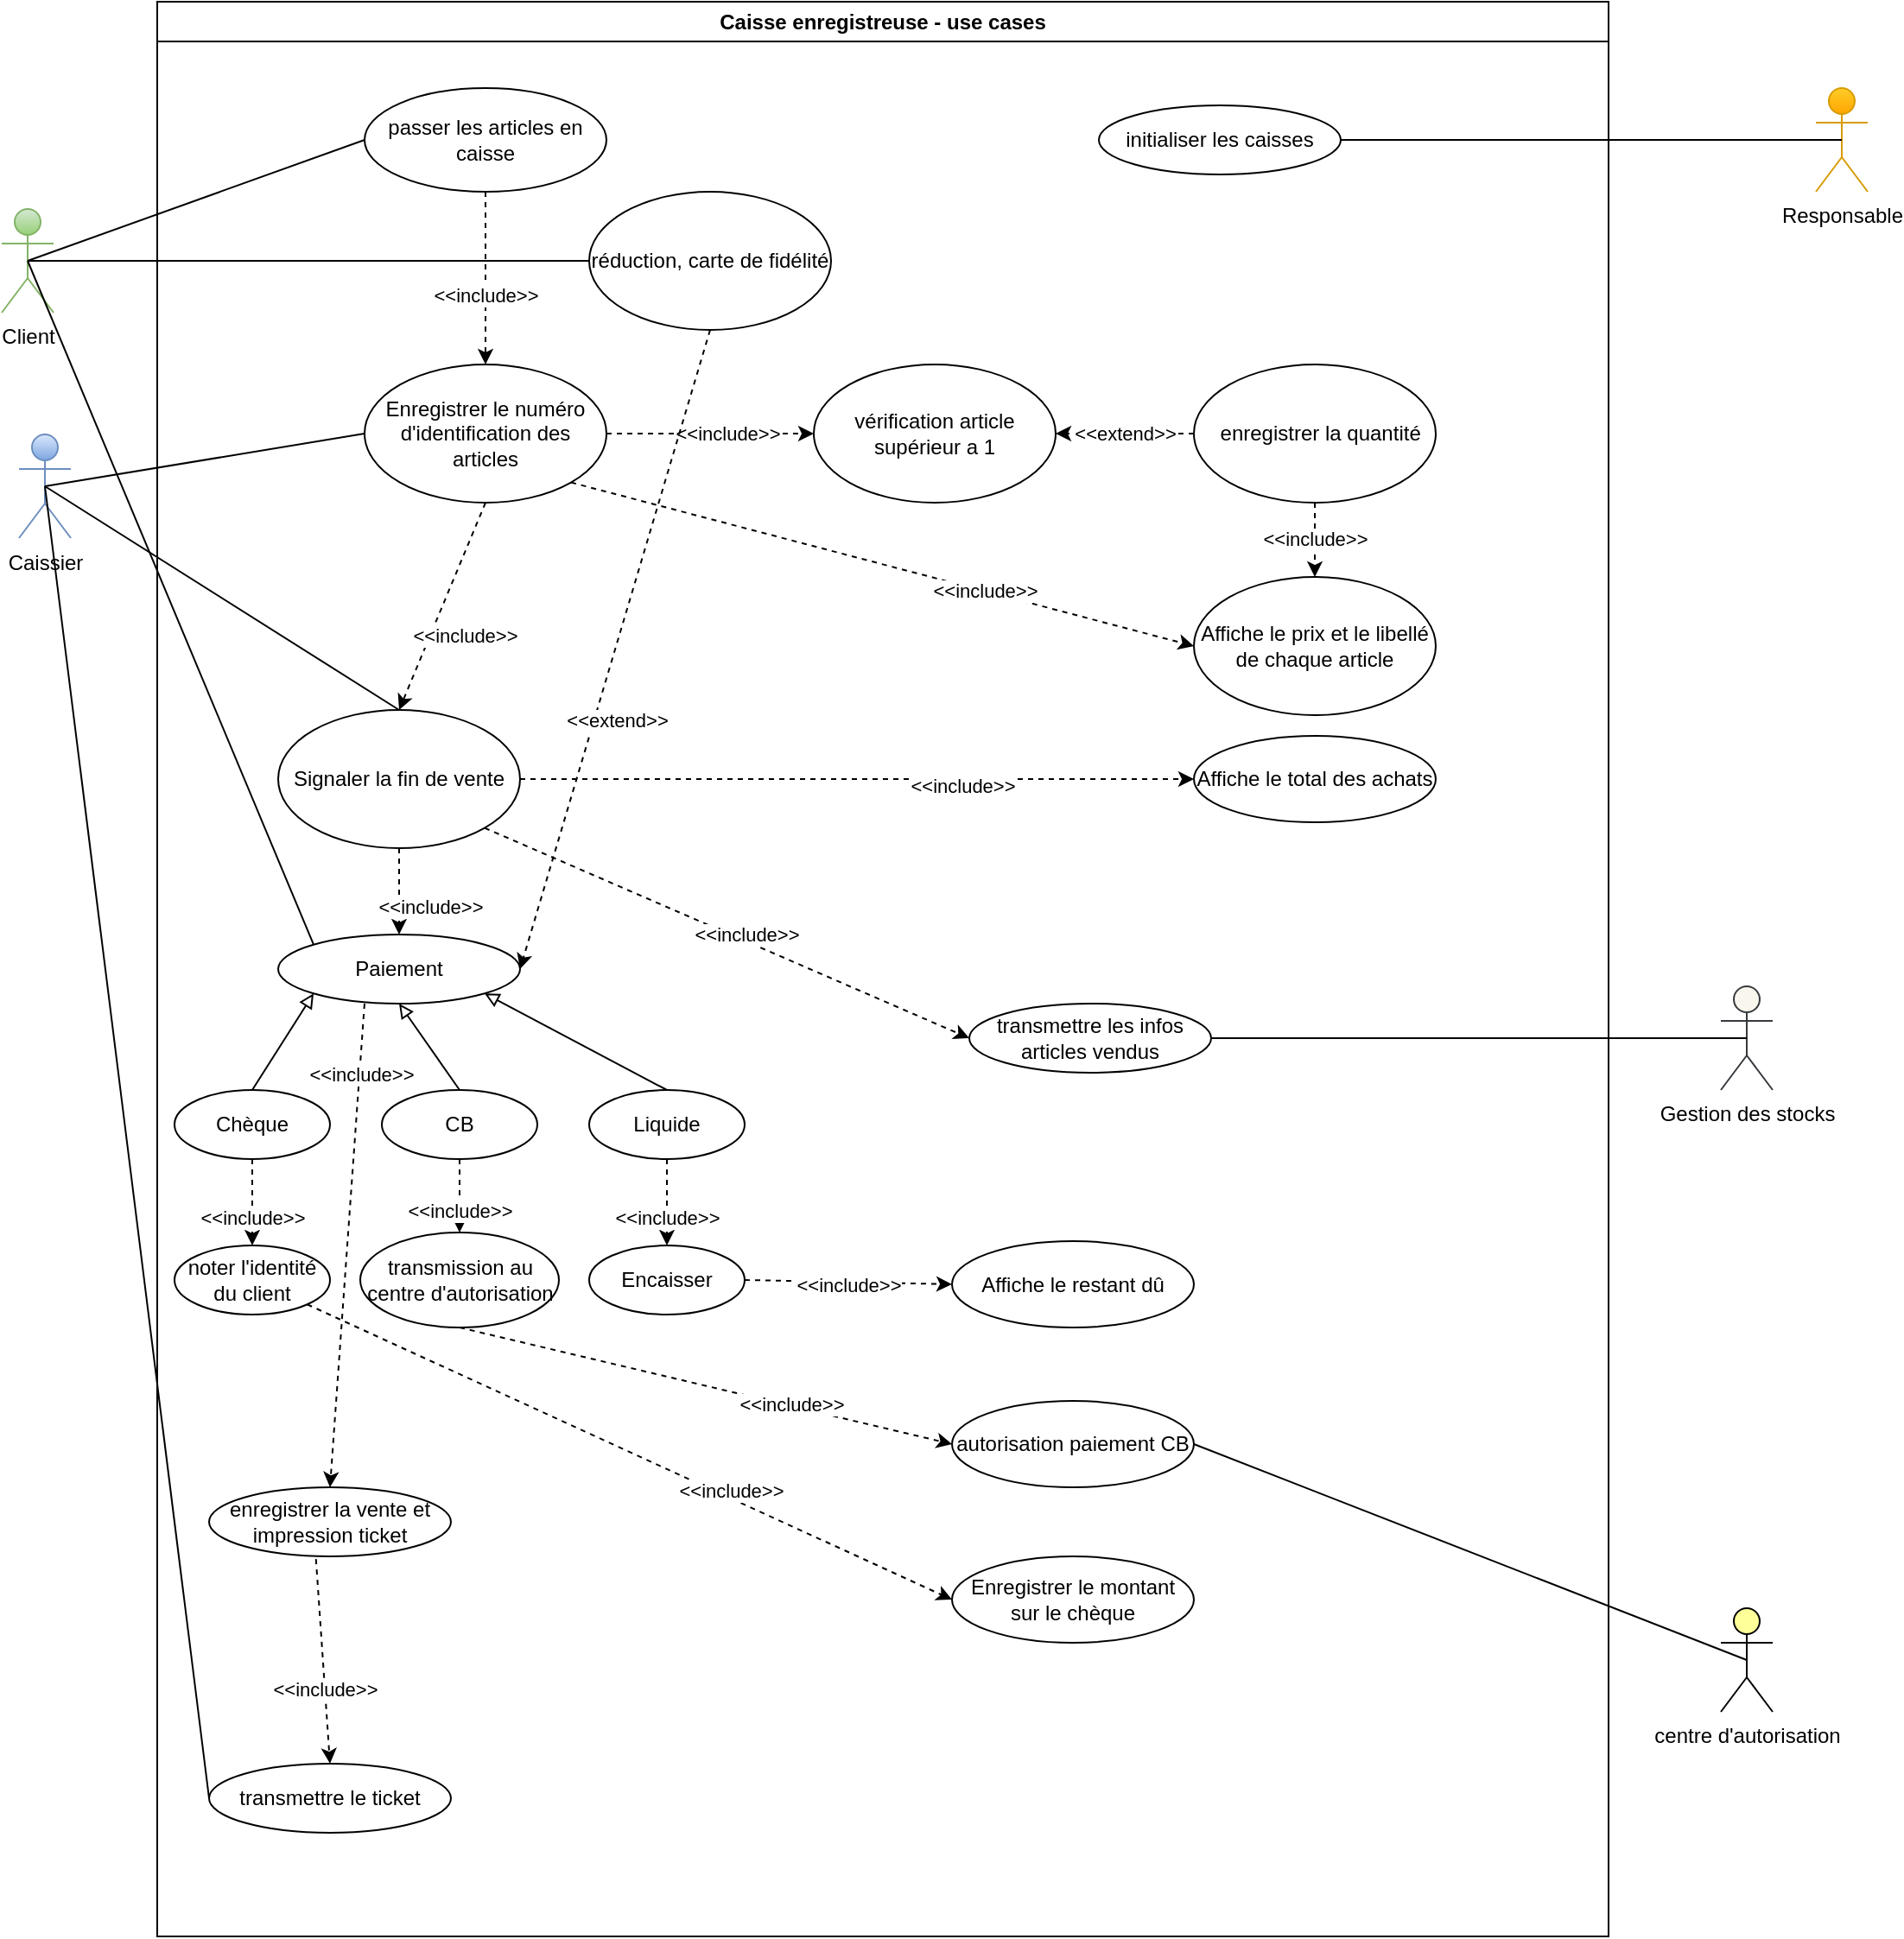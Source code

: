 <mxfile version="13.9.9" type="device"><diagram name="Page-1" id="e7e014a7-5840-1c2e-5031-d8a46d1fe8dd"><mxGraphModel dx="2031" dy="1207" grid="1" gridSize="10" guides="1" tooltips="1" connect="1" arrows="1" fold="1" page="1" pageScale="1" pageWidth="1169" pageHeight="826" background="#ffffff" math="0" shadow="0"><root><mxCell id="0"/><mxCell id="1" parent="0"/><mxCell id="3" value="Caisse enregistreuse - use cases" style="swimlane;whiteSpace=wrap" parent="1" vertex="1"><mxGeometry x="90" y="40" width="840" height="1120" as="geometry"/></mxCell><mxCell id="bowwbcC9bmQ2wJlymfOr-111" value="initialiser les caisses" style="ellipse;whiteSpace=wrap;html=1;" vertex="1" parent="3"><mxGeometry x="545" y="60" width="140" height="40" as="geometry"/></mxCell><mxCell id="bowwbcC9bmQ2wJlymfOr-45" value="passer les articles en caisse" style="ellipse;whiteSpace=wrap;html=1;" vertex="1" parent="3"><mxGeometry x="120" y="50" width="140" height="60" as="geometry"/></mxCell><mxCell id="bowwbcC9bmQ2wJlymfOr-47" value="Enregistrer le numéro d'identification des articles" style="ellipse;whiteSpace=wrap;html=1;" vertex="1" parent="3"><mxGeometry x="120" y="210" width="140" height="80" as="geometry"/></mxCell><mxCell id="bowwbcC9bmQ2wJlymfOr-49" value="&amp;nbsp; enregistrer la quantité" style="ellipse;whiteSpace=wrap;html=1;" vertex="1" parent="3"><mxGeometry x="600" y="210" width="140" height="80" as="geometry"/></mxCell><mxCell id="bowwbcC9bmQ2wJlymfOr-128" value="" style="endArrow=classic;html=1;entryX=0;entryY=0.5;entryDx=0;entryDy=0;dashed=1;exitX=1;exitY=0.5;exitDx=0;exitDy=0;" edge="1" parent="3" source="bowwbcC9bmQ2wJlymfOr-47" target="bowwbcC9bmQ2wJlymfOr-194"><mxGeometry width="50" height="50" relative="1" as="geometry"><mxPoint x="420" y="360" as="sourcePoint"/><mxPoint x="100" y="360" as="targetPoint"/></mxGeometry></mxCell><mxCell id="bowwbcC9bmQ2wJlymfOr-196" value="&amp;lt;&amp;lt;include&amp;gt;&amp;gt;" style="edgeLabel;html=1;align=center;verticalAlign=middle;resizable=0;points=[];" vertex="1" connectable="0" parent="bowwbcC9bmQ2wJlymfOr-128"><mxGeometry x="-0.293" y="2" relative="1" as="geometry"><mxPoint x="27.14" y="2" as="offset"/></mxGeometry></mxCell><mxCell id="bowwbcC9bmQ2wJlymfOr-55" value="Affiche le prix et le libellé de chaque article" style="ellipse;whiteSpace=wrap;html=1;" vertex="1" parent="3"><mxGeometry x="600" y="333" width="140" height="80" as="geometry"/></mxCell><mxCell id="bowwbcC9bmQ2wJlymfOr-133" value="" style="endArrow=classic;html=1;dashed=1;entryX=0;entryY=0.5;entryDx=0;entryDy=0;exitX=1;exitY=1;exitDx=0;exitDy=0;" edge="1" parent="3" source="bowwbcC9bmQ2wJlymfOr-47" target="bowwbcC9bmQ2wJlymfOr-55"><mxGeometry width="50" height="50" relative="1" as="geometry"><mxPoint x="380" y="373" as="sourcePoint"/><mxPoint x="560" y="370" as="targetPoint"/></mxGeometry></mxCell><mxCell id="bowwbcC9bmQ2wJlymfOr-134" value="&amp;lt;&amp;lt;include&amp;gt;&amp;gt;" style="edgeLabel;html=1;align=center;verticalAlign=middle;resizable=0;points=[];" vertex="1" connectable="0" parent="bowwbcC9bmQ2wJlymfOr-133"><mxGeometry x="0.217" relative="1" as="geometry"><mxPoint x="19.63" y="4.6" as="offset"/></mxGeometry></mxCell><mxCell id="bowwbcC9bmQ2wJlymfOr-131" value="" style="endArrow=classic;html=1;entryX=0.5;entryY=0;entryDx=0;entryDy=0;dashed=1;exitX=0.5;exitY=1;exitDx=0;exitDy=0;" edge="1" parent="3" source="bowwbcC9bmQ2wJlymfOr-49" target="bowwbcC9bmQ2wJlymfOr-55"><mxGeometry width="50" height="50" relative="1" as="geometry"><mxPoint x="1180" y="880" as="sourcePoint"/><mxPoint x="860" y="880" as="targetPoint"/></mxGeometry></mxCell><mxCell id="bowwbcC9bmQ2wJlymfOr-132" value="&amp;lt;&amp;lt;include&amp;gt;&amp;gt;" style="edgeLabel;html=1;align=center;verticalAlign=middle;resizable=0;points=[];" vertex="1" connectable="0" parent="bowwbcC9bmQ2wJlymfOr-131"><mxGeometry x="0.217" relative="1" as="geometry"><mxPoint x="-1.776e-15" y="-5.38" as="offset"/></mxGeometry></mxCell><mxCell id="bowwbcC9bmQ2wJlymfOr-58" value="Signaler la fin de vente" style="ellipse;whiteSpace=wrap;html=1;" vertex="1" parent="3"><mxGeometry x="70" y="410" width="140" height="80" as="geometry"/></mxCell><mxCell id="bowwbcC9bmQ2wJlymfOr-82" value="Affiche le total des achats" style="ellipse;whiteSpace=wrap;html=1;" vertex="1" parent="3"><mxGeometry x="600" y="425" width="140" height="50" as="geometry"/></mxCell><mxCell id="bowwbcC9bmQ2wJlymfOr-137" value="" style="endArrow=classic;html=1;dashed=1;exitX=1;exitY=0.5;exitDx=0;exitDy=0;entryX=0;entryY=0.5;entryDx=0;entryDy=0;" edge="1" parent="3" source="bowwbcC9bmQ2wJlymfOr-58" target="bowwbcC9bmQ2wJlymfOr-82"><mxGeometry width="50" height="50" relative="1" as="geometry"><mxPoint x="520" y="520" as="sourcePoint"/><mxPoint x="570" y="500" as="targetPoint"/></mxGeometry></mxCell><mxCell id="bowwbcC9bmQ2wJlymfOr-138" value="&amp;lt;&amp;lt;include&amp;gt;&amp;gt;" style="edgeLabel;html=1;align=center;verticalAlign=middle;resizable=0;points=[];" vertex="1" connectable="0" parent="bowwbcC9bmQ2wJlymfOr-137"><mxGeometry x="0.217" relative="1" as="geometry"><mxPoint x="18.24" y="3.42" as="offset"/></mxGeometry></mxCell><mxCell id="bowwbcC9bmQ2wJlymfOr-69" value="Paiement" style="ellipse;whiteSpace=wrap;html=1;" vertex="1" parent="3"><mxGeometry x="70" y="540" width="140" height="40" as="geometry"/></mxCell><mxCell id="bowwbcC9bmQ2wJlymfOr-75" value="Chèque" style="ellipse;whiteSpace=wrap;html=1;" vertex="1" parent="3"><mxGeometry x="10" y="630" width="90" height="40" as="geometry"/></mxCell><mxCell id="bowwbcC9bmQ2wJlymfOr-77" value="CB" style="ellipse;whiteSpace=wrap;html=1;" vertex="1" parent="3"><mxGeometry x="130" y="630" width="90" height="40" as="geometry"/></mxCell><mxCell id="bowwbcC9bmQ2wJlymfOr-76" value="Liquide" style="ellipse;whiteSpace=wrap;html=1;" vertex="1" parent="3"><mxGeometry x="250" y="630" width="90" height="40" as="geometry"/></mxCell><mxCell id="bowwbcC9bmQ2wJlymfOr-94" value="noter l'identité du client" style="ellipse;whiteSpace=wrap;html=1;" vertex="1" parent="3"><mxGeometry x="10" y="720" width="90" height="40" as="geometry"/></mxCell><mxCell id="bowwbcC9bmQ2wJlymfOr-101" value="transmission au centre d'autorisation" style="ellipse;whiteSpace=wrap;html=1;" vertex="1" parent="3"><mxGeometry x="117.5" y="712.5" width="115" height="55" as="geometry"/></mxCell><mxCell id="bowwbcC9bmQ2wJlymfOr-86" value="Encaisser" style="ellipse;whiteSpace=wrap;html=1;" vertex="1" parent="3"><mxGeometry x="250" y="720" width="90" height="40" as="geometry"/></mxCell><mxCell id="bowwbcC9bmQ2wJlymfOr-61" value="réduction, carte de fidélité" style="ellipse;whiteSpace=wrap;html=1;" vertex="1" parent="3"><mxGeometry x="250" y="110" width="140" height="80" as="geometry"/></mxCell><mxCell id="bowwbcC9bmQ2wJlymfOr-143" value="" style="endArrow=classic;html=1;entryX=1;entryY=0.5;entryDx=0;entryDy=0;dashed=1;exitX=0.5;exitY=1;exitDx=0;exitDy=0;" edge="1" parent="3" source="bowwbcC9bmQ2wJlymfOr-61" target="bowwbcC9bmQ2wJlymfOr-69"><mxGeometry width="50" height="50" relative="1" as="geometry"><mxPoint x="760" y="739.29" as="sourcePoint"/><mxPoint x="440" y="739.29" as="targetPoint"/></mxGeometry></mxCell><mxCell id="bowwbcC9bmQ2wJlymfOr-144" value="&amp;lt;&amp;lt;extend&amp;gt;&amp;gt;" style="edgeLabel;html=1;align=center;verticalAlign=middle;resizable=0;points=[];" vertex="1" connectable="0" parent="bowwbcC9bmQ2wJlymfOr-143"><mxGeometry x="0.217" relative="1" as="geometry"><mxPoint x="13" as="offset"/></mxGeometry></mxCell><mxCell id="bowwbcC9bmQ2wJlymfOr-151" value="" style="endArrow=classic;html=1;entryX=0.5;entryY=0;entryDx=0;entryDy=0;dashed=1;exitX=0.5;exitY=1;exitDx=0;exitDy=0;" edge="1" parent="3" source="bowwbcC9bmQ2wJlymfOr-77" target="bowwbcC9bmQ2wJlymfOr-101"><mxGeometry width="50" height="50" relative="1" as="geometry"><mxPoint x="230" y="690" as="sourcePoint"/><mxPoint x="250" y="870" as="targetPoint"/></mxGeometry></mxCell><mxCell id="bowwbcC9bmQ2wJlymfOr-152" value="&amp;lt;&amp;lt;include&amp;gt;&amp;gt;" style="edgeLabel;html=1;align=center;verticalAlign=middle;resizable=0;points=[];" vertex="1" connectable="0" parent="bowwbcC9bmQ2wJlymfOr-151"><mxGeometry x="0.217" relative="1" as="geometry"><mxPoint y="3.42" as="offset"/></mxGeometry></mxCell><mxCell id="bowwbcC9bmQ2wJlymfOr-155" value="" style="endArrow=classic;html=1;dashed=1;exitX=0.5;exitY=1;exitDx=0;exitDy=0;entryX=0.5;entryY=0;entryDx=0;entryDy=0;" edge="1" parent="3" source="bowwbcC9bmQ2wJlymfOr-76" target="bowwbcC9bmQ2wJlymfOr-86"><mxGeometry width="50" height="50" relative="1" as="geometry"><mxPoint x="530" y="960" as="sourcePoint"/><mxPoint x="390" y="690" as="targetPoint"/></mxGeometry></mxCell><mxCell id="bowwbcC9bmQ2wJlymfOr-156" value="&amp;lt;&amp;lt;include&amp;gt;&amp;gt;" style="edgeLabel;html=1;align=center;verticalAlign=middle;resizable=0;points=[];" vertex="1" connectable="0" parent="bowwbcC9bmQ2wJlymfOr-155"><mxGeometry x="0.217" relative="1" as="geometry"><mxPoint y="3.42" as="offset"/></mxGeometry></mxCell><mxCell id="bowwbcC9bmQ2wJlymfOr-153" value="" style="endArrow=classic;html=1;dashed=1;exitX=0.5;exitY=1;exitDx=0;exitDy=0;entryX=0.5;entryY=0;entryDx=0;entryDy=0;" edge="1" parent="3" source="bowwbcC9bmQ2wJlymfOr-75" target="bowwbcC9bmQ2wJlymfOr-94"><mxGeometry width="50" height="50" relative="1" as="geometry"><mxPoint x="552.5" y="920" as="sourcePoint"/><mxPoint x="20" y="700" as="targetPoint"/></mxGeometry></mxCell><mxCell id="bowwbcC9bmQ2wJlymfOr-154" value="&amp;lt;&amp;lt;include&amp;gt;&amp;gt;" style="edgeLabel;html=1;align=center;verticalAlign=middle;resizable=0;points=[];" vertex="1" connectable="0" parent="bowwbcC9bmQ2wJlymfOr-153"><mxGeometry x="0.217" relative="1" as="geometry"><mxPoint y="3.42" as="offset"/></mxGeometry></mxCell><mxCell id="bowwbcC9bmQ2wJlymfOr-90" value="Affiche le restant dû" style="ellipse;whiteSpace=wrap;html=1;" vertex="1" parent="3"><mxGeometry x="460" y="717.5" width="140" height="50" as="geometry"/></mxCell><mxCell id="bowwbcC9bmQ2wJlymfOr-157" value="" style="endArrow=classic;html=1;dashed=1;exitX=1;exitY=0.5;exitDx=0;exitDy=0;entryX=0;entryY=0.5;entryDx=0;entryDy=0;" edge="1" parent="3" source="bowwbcC9bmQ2wJlymfOr-86" target="bowwbcC9bmQ2wJlymfOr-90"><mxGeometry width="50" height="50" relative="1" as="geometry"><mxPoint x="620" y="810" as="sourcePoint"/><mxPoint x="440" y="700" as="targetPoint"/></mxGeometry></mxCell><mxCell id="bowwbcC9bmQ2wJlymfOr-158" value="&amp;lt;&amp;lt;include&amp;gt;&amp;gt;" style="edgeLabel;html=1;align=center;verticalAlign=middle;resizable=0;points=[];" vertex="1" connectable="0" parent="bowwbcC9bmQ2wJlymfOr-157"><mxGeometry x="0.217" relative="1" as="geometry"><mxPoint x="-12.84" y="0.98" as="offset"/></mxGeometry></mxCell><mxCell id="bowwbcC9bmQ2wJlymfOr-98" value="Enregistrer le montant sur le chèque" style="ellipse;whiteSpace=wrap;html=1;" vertex="1" parent="3"><mxGeometry x="460" y="900" width="140" height="50" as="geometry"/></mxCell><mxCell id="bowwbcC9bmQ2wJlymfOr-108" value="transmettre le ticket" style="ellipse;whiteSpace=wrap;html=1;" vertex="1" parent="3"><mxGeometry x="30" y="1020" width="140" height="40" as="geometry"/></mxCell><mxCell id="bowwbcC9bmQ2wJlymfOr-166" value="" style="endArrow=classic;html=1;dashed=1;exitX=1;exitY=1;exitDx=0;exitDy=0;entryX=0;entryY=0.5;entryDx=0;entryDy=0;" edge="1" parent="3" source="bowwbcC9bmQ2wJlymfOr-94" target="bowwbcC9bmQ2wJlymfOr-98"><mxGeometry width="50" height="50" relative="1" as="geometry"><mxPoint x="1200" y="900" as="sourcePoint"/><mxPoint x="400" y="1020" as="targetPoint"/></mxGeometry></mxCell><mxCell id="bowwbcC9bmQ2wJlymfOr-167" value="&amp;lt;&amp;lt;include&amp;gt;&amp;gt;" style="edgeLabel;html=1;align=center;verticalAlign=middle;resizable=0;points=[];" vertex="1" connectable="0" parent="bowwbcC9bmQ2wJlymfOr-166"><mxGeometry x="0.217" relative="1" as="geometry"><mxPoint x="18.24" y="3.42" as="offset"/></mxGeometry></mxCell><mxCell id="bowwbcC9bmQ2wJlymfOr-169" value="autorisation paiement CB" style="ellipse;whiteSpace=wrap;html=1;" vertex="1" parent="3"><mxGeometry x="460" y="810" width="140" height="50" as="geometry"/></mxCell><mxCell id="bowwbcC9bmQ2wJlymfOr-162" value="" style="endArrow=classic;html=1;entryX=0;entryY=0.5;entryDx=0;entryDy=0;dashed=1;exitX=0.5;exitY=1;exitDx=0;exitDy=0;" edge="1" parent="3" source="bowwbcC9bmQ2wJlymfOr-101" target="bowwbcC9bmQ2wJlymfOr-169"><mxGeometry width="50" height="50" relative="1" as="geometry"><mxPoint x="400" y="768" as="sourcePoint"/><mxPoint x="860" y="880" as="targetPoint"/></mxGeometry></mxCell><mxCell id="bowwbcC9bmQ2wJlymfOr-163" value="&amp;lt;&amp;lt;include&amp;gt;&amp;gt;" style="edgeLabel;html=1;align=center;verticalAlign=middle;resizable=0;points=[];" vertex="1" connectable="0" parent="bowwbcC9bmQ2wJlymfOr-162"><mxGeometry x="0.217" relative="1" as="geometry"><mxPoint x="18.24" y="3.42" as="offset"/></mxGeometry></mxCell><mxCell id="bowwbcC9bmQ2wJlymfOr-173" value="" style="endArrow=none;html=1;strokeWidth=1;startArrow=block;startFill=0;exitX=1;exitY=1;exitDx=0;exitDy=0;entryX=0.5;entryY=0;entryDx=0;entryDy=0;" edge="1" parent="3" source="bowwbcC9bmQ2wJlymfOr-69" target="bowwbcC9bmQ2wJlymfOr-76"><mxGeometry width="50" height="50" relative="1" as="geometry"><mxPoint x="877.5" y="830" as="sourcePoint"/><mxPoint x="1200" y="830" as="targetPoint"/></mxGeometry></mxCell><mxCell id="bowwbcC9bmQ2wJlymfOr-172" value="" style="endArrow=none;html=1;strokeWidth=1;startArrow=block;startFill=0;exitX=0.5;exitY=1;exitDx=0;exitDy=0;entryX=0.5;entryY=0;entryDx=0;entryDy=0;" edge="1" parent="3" source="bowwbcC9bmQ2wJlymfOr-69" target="bowwbcC9bmQ2wJlymfOr-77"><mxGeometry width="50" height="50" relative="1" as="geometry"><mxPoint x="867.5" y="820" as="sourcePoint"/><mxPoint x="1190" y="820" as="targetPoint"/></mxGeometry></mxCell><mxCell id="bowwbcC9bmQ2wJlymfOr-171" value="" style="endArrow=none;html=1;strokeWidth=1;startArrow=block;startFill=0;exitX=0;exitY=1;exitDx=0;exitDy=0;entryX=0.5;entryY=0;entryDx=0;entryDy=0;" edge="1" parent="3" source="bowwbcC9bmQ2wJlymfOr-69" target="bowwbcC9bmQ2wJlymfOr-75"><mxGeometry width="50" height="50" relative="1" as="geometry"><mxPoint x="857.5" y="810" as="sourcePoint"/><mxPoint x="1180" y="810" as="targetPoint"/></mxGeometry></mxCell><mxCell id="bowwbcC9bmQ2wJlymfOr-109" value="transmettre les infos articles vendus" style="ellipse;whiteSpace=wrap;html=1;" vertex="1" parent="3"><mxGeometry x="470" y="580" width="140" height="40" as="geometry"/></mxCell><mxCell id="bowwbcC9bmQ2wJlymfOr-174" value="" style="endArrow=classic;html=1;dashed=1;exitX=1;exitY=1;exitDx=0;exitDy=0;entryX=0;entryY=0.5;entryDx=0;entryDy=0;" edge="1" parent="3" source="bowwbcC9bmQ2wJlymfOr-58" target="bowwbcC9bmQ2wJlymfOr-109"><mxGeometry width="50" height="50" relative="1" as="geometry"><mxPoint x="1180" y="880" as="sourcePoint"/><mxPoint x="540" y="530" as="targetPoint"/></mxGeometry></mxCell><mxCell id="bowwbcC9bmQ2wJlymfOr-175" value="&amp;lt;&amp;lt;include&amp;gt;&amp;gt;" style="edgeLabel;html=1;align=center;verticalAlign=middle;resizable=0;points=[];" vertex="1" connectable="0" parent="bowwbcC9bmQ2wJlymfOr-174"><mxGeometry x="0.217" relative="1" as="geometry"><mxPoint x="-19.86" y="-12.21" as="offset"/></mxGeometry></mxCell><mxCell id="bowwbcC9bmQ2wJlymfOr-181" value="" style="endArrow=classic;html=1;entryX=0.5;entryY=0;entryDx=0;entryDy=0;dashed=1;exitX=0.5;exitY=1;exitDx=0;exitDy=0;" edge="1" parent="3" source="bowwbcC9bmQ2wJlymfOr-45" target="bowwbcC9bmQ2wJlymfOr-47"><mxGeometry width="50" height="50" relative="1" as="geometry"><mxPoint x="1180.0" y="880" as="sourcePoint"/><mxPoint x="860" y="880" as="targetPoint"/></mxGeometry></mxCell><mxCell id="bowwbcC9bmQ2wJlymfOr-182" value="&amp;lt;&amp;lt;include&amp;gt;&amp;gt;" style="edgeLabel;html=1;align=center;verticalAlign=middle;resizable=0;points=[];" vertex="1" connectable="0" parent="bowwbcC9bmQ2wJlymfOr-181"><mxGeometry x="0.217" relative="1" as="geometry"><mxPoint y="-1.18" as="offset"/></mxGeometry></mxCell><mxCell id="bowwbcC9bmQ2wJlymfOr-183" value="" style="endArrow=classic;html=1;entryX=0.5;entryY=0;entryDx=0;entryDy=0;dashed=1;exitX=0.5;exitY=1;exitDx=0;exitDy=0;" edge="1" parent="3" source="bowwbcC9bmQ2wJlymfOr-47" target="bowwbcC9bmQ2wJlymfOr-58"><mxGeometry width="50" height="50" relative="1" as="geometry"><mxPoint x="1180.0" y="880" as="sourcePoint"/><mxPoint x="860" y="880" as="targetPoint"/></mxGeometry></mxCell><mxCell id="bowwbcC9bmQ2wJlymfOr-184" value="&amp;lt;&amp;lt;include&amp;gt;&amp;gt;" style="edgeLabel;html=1;align=center;verticalAlign=middle;resizable=0;points=[];" vertex="1" connectable="0" parent="bowwbcC9bmQ2wJlymfOr-183"><mxGeometry x="0.217" relative="1" as="geometry"><mxPoint x="18.24" y="3.42" as="offset"/></mxGeometry></mxCell><mxCell id="bowwbcC9bmQ2wJlymfOr-185" value="" style="endArrow=classic;html=1;entryX=0.5;entryY=0;entryDx=0;entryDy=0;dashed=1;exitX=0.5;exitY=1;exitDx=0;exitDy=0;" edge="1" parent="3" source="bowwbcC9bmQ2wJlymfOr-58" target="bowwbcC9bmQ2wJlymfOr-69"><mxGeometry width="50" height="50" relative="1" as="geometry"><mxPoint x="1180.0" y="880" as="sourcePoint"/><mxPoint x="860" y="880" as="targetPoint"/></mxGeometry></mxCell><mxCell id="bowwbcC9bmQ2wJlymfOr-186" value="&amp;lt;&amp;lt;include&amp;gt;&amp;gt;" style="edgeLabel;html=1;align=center;verticalAlign=middle;resizable=0;points=[];" vertex="1" connectable="0" parent="bowwbcC9bmQ2wJlymfOr-185"><mxGeometry x="0.217" relative="1" as="geometry"><mxPoint x="18.24" y="3.42" as="offset"/></mxGeometry></mxCell><mxCell id="bowwbcC9bmQ2wJlymfOr-189" value="enregistrer la vente et impression ticket" style="ellipse;whiteSpace=wrap;html=1;" vertex="1" parent="3"><mxGeometry x="30" y="860" width="140" height="40" as="geometry"/></mxCell><mxCell id="bowwbcC9bmQ2wJlymfOr-190" value="" style="endArrow=classic;html=1;dashed=1;exitX=0.357;exitY=1;exitDx=0;exitDy=0;exitPerimeter=0;entryX=0.5;entryY=0;entryDx=0;entryDy=0;" edge="1" parent="3" source="bowwbcC9bmQ2wJlymfOr-69" target="bowwbcC9bmQ2wJlymfOr-189"><mxGeometry width="50" height="50" relative="1" as="geometry"><mxPoint x="1180.0" y="880" as="sourcePoint"/><mxPoint x="60" y="830" as="targetPoint"/></mxGeometry></mxCell><mxCell id="bowwbcC9bmQ2wJlymfOr-191" value="&amp;lt;&amp;lt;include&amp;gt;&amp;gt;" style="edgeLabel;html=1;align=center;verticalAlign=middle;resizable=0;points=[];" vertex="1" connectable="0" parent="bowwbcC9bmQ2wJlymfOr-190"><mxGeometry x="0.217" relative="1" as="geometry"><mxPoint x="9.66" y="-130.16" as="offset"/></mxGeometry></mxCell><mxCell id="bowwbcC9bmQ2wJlymfOr-192" value="" style="endArrow=classic;html=1;dashed=1;exitX=0.442;exitY=1.039;exitDx=0;exitDy=0;exitPerimeter=0;entryX=0.5;entryY=0;entryDx=0;entryDy=0;" edge="1" parent="3" source="bowwbcC9bmQ2wJlymfOr-189" target="bowwbcC9bmQ2wJlymfOr-108"><mxGeometry width="50" height="50" relative="1" as="geometry"><mxPoint x="1190.0" y="890" as="sourcePoint"/><mxPoint x="240" y="1030" as="targetPoint"/></mxGeometry></mxCell><mxCell id="bowwbcC9bmQ2wJlymfOr-193" value="&amp;lt;&amp;lt;include&amp;gt;&amp;gt;" style="edgeLabel;html=1;align=center;verticalAlign=middle;resizable=0;points=[];" vertex="1" connectable="0" parent="bowwbcC9bmQ2wJlymfOr-192"><mxGeometry x="0.217" relative="1" as="geometry"><mxPoint y="2.94" as="offset"/></mxGeometry></mxCell><mxCell id="bowwbcC9bmQ2wJlymfOr-194" value="vérification article supérieur a 1" style="ellipse;whiteSpace=wrap;html=1;" vertex="1" parent="3"><mxGeometry x="380" y="210" width="140" height="80" as="geometry"/></mxCell><mxCell id="bowwbcC9bmQ2wJlymfOr-195" value="" style="endArrow=classic;html=1;entryX=1;entryY=0.5;entryDx=0;entryDy=0;dashed=1;exitX=0;exitY=0.5;exitDx=0;exitDy=0;" edge="1" parent="3" source="bowwbcC9bmQ2wJlymfOr-49" target="bowwbcC9bmQ2wJlymfOr-194"><mxGeometry width="50" height="50" relative="1" as="geometry"><mxPoint x="690" y="290.0" as="sourcePoint"/><mxPoint x="350" y="290.0" as="targetPoint"/></mxGeometry></mxCell><mxCell id="bowwbcC9bmQ2wJlymfOr-197" value="&amp;lt;&amp;lt;extend&amp;gt;&amp;gt;" style="edgeLabel;html=1;align=center;verticalAlign=middle;resizable=0;points=[];" vertex="1" connectable="0" parent="bowwbcC9bmQ2wJlymfOr-195"><mxGeometry x="0.382" relative="1" as="geometry"><mxPoint x="15.71" as="offset"/></mxGeometry></mxCell><mxCell id="bowwbcC9bmQ2wJlymfOr-41" value="Client" style="shape=umlActor;verticalLabelPosition=bottom;verticalAlign=top;html=1;outlineConnect=0;fillColor=#d5e8d4;strokeColor=#82b366;gradientColor=#97d077;" vertex="1" parent="1"><mxGeometry y="160" width="30" height="60" as="geometry"/></mxCell><mxCell id="bowwbcC9bmQ2wJlymfOr-42" value="Caissier" style="shape=umlActor;verticalLabelPosition=bottom;verticalAlign=top;html=1;outlineConnect=0;fillColor=#dae8fc;strokeColor=#6c8ebf;gradientColor=#7ea6e0;" vertex="1" parent="1"><mxGeometry x="10" y="290.5" width="30" height="60" as="geometry"/></mxCell><mxCell id="bowwbcC9bmQ2wJlymfOr-110" value="Responsable" style="shape=umlActor;verticalLabelPosition=bottom;verticalAlign=top;html=1;outlineConnect=0;fillColor=#ffcd28;gradientColor=#ffa500;strokeColor=#d79b00;" vertex="1" parent="1"><mxGeometry x="1050" y="90" width="30" height="60" as="geometry"/></mxCell><mxCell id="bowwbcC9bmQ2wJlymfOr-126" value="" style="endArrow=none;html=1;strokeWidth=1;entryX=1;entryY=0.5;entryDx=0;entryDy=0;exitX=0.5;exitY=0.5;exitDx=0;exitDy=0;exitPerimeter=0;" edge="1" parent="1" source="bowwbcC9bmQ2wJlymfOr-110" target="bowwbcC9bmQ2wJlymfOr-111"><mxGeometry width="50" height="50" relative="1" as="geometry"><mxPoint x="670" y="600" as="sourcePoint"/><mxPoint x="720" y="550" as="targetPoint"/></mxGeometry></mxCell><mxCell id="bowwbcC9bmQ2wJlymfOr-127" value="" style="endArrow=none;html=1;strokeWidth=1;exitX=0.5;exitY=0.5;exitDx=0;exitDy=0;exitPerimeter=0;entryX=0;entryY=0.5;entryDx=0;entryDy=0;" edge="1" parent="1" source="bowwbcC9bmQ2wJlymfOr-41" target="bowwbcC9bmQ2wJlymfOr-45"><mxGeometry width="50" height="50" relative="1" as="geometry"><mxPoint x="670" y="600" as="sourcePoint"/><mxPoint x="720" y="550" as="targetPoint"/></mxGeometry></mxCell><mxCell id="bowwbcC9bmQ2wJlymfOr-130" value="" style="endArrow=none;html=1;strokeWidth=1;exitX=0.5;exitY=0.5;exitDx=0;exitDy=0;exitPerimeter=0;entryX=0;entryY=0.5;entryDx=0;entryDy=0;" edge="1" parent="1" source="bowwbcC9bmQ2wJlymfOr-42" target="bowwbcC9bmQ2wJlymfOr-47"><mxGeometry width="50" height="50" relative="1" as="geometry"><mxPoint x="660" y="600" as="sourcePoint"/><mxPoint x="710" y="550" as="targetPoint"/></mxGeometry></mxCell><mxCell id="bowwbcC9bmQ2wJlymfOr-136" value="" style="endArrow=none;html=1;strokeWidth=1;exitX=0.5;exitY=0.5;exitDx=0;exitDy=0;exitPerimeter=0;entryX=0.5;entryY=0;entryDx=0;entryDy=0;" edge="1" parent="1" source="bowwbcC9bmQ2wJlymfOr-42" target="bowwbcC9bmQ2wJlymfOr-58"><mxGeometry width="50" height="50" relative="1" as="geometry"><mxPoint x="660" y="600" as="sourcePoint"/><mxPoint x="710" y="550" as="targetPoint"/></mxGeometry></mxCell><mxCell id="bowwbcC9bmQ2wJlymfOr-141" value="" style="endArrow=none;html=1;strokeWidth=1;exitX=0.5;exitY=0.5;exitDx=0;exitDy=0;exitPerimeter=0;entryX=0;entryY=0;entryDx=0;entryDy=0;" edge="1" parent="1" source="bowwbcC9bmQ2wJlymfOr-41" target="bowwbcC9bmQ2wJlymfOr-69"><mxGeometry width="50" height="50" relative="1" as="geometry"><mxPoint x="660" y="600" as="sourcePoint"/><mxPoint x="710" y="550" as="targetPoint"/></mxGeometry></mxCell><mxCell id="bowwbcC9bmQ2wJlymfOr-142" value="" style="endArrow=none;html=1;strokeWidth=1;exitX=0.5;exitY=0.5;exitDx=0;exitDy=0;exitPerimeter=0;entryX=0;entryY=0.5;entryDx=0;entryDy=0;" edge="1" parent="1" source="bowwbcC9bmQ2wJlymfOr-41" target="bowwbcC9bmQ2wJlymfOr-61"><mxGeometry width="50" height="50" relative="1" as="geometry"><mxPoint x="660" y="600" as="sourcePoint"/><mxPoint x="710" y="550" as="targetPoint"/></mxGeometry></mxCell><mxCell id="bowwbcC9bmQ2wJlymfOr-168" value="centre d'autorisation" style="shape=umlActor;verticalLabelPosition=bottom;verticalAlign=top;html=1;outlineConnect=0;fillColor=#FFFF99;" vertex="1" parent="1"><mxGeometry x="995" y="970" width="30" height="60" as="geometry"/></mxCell><mxCell id="bowwbcC9bmQ2wJlymfOr-170" value="" style="endArrow=none;html=1;strokeWidth=1;entryX=1;entryY=0.5;entryDx=0;entryDy=0;exitX=0.5;exitY=0.5;exitDx=0;exitDy=0;exitPerimeter=0;" edge="1" parent="1" source="bowwbcC9bmQ2wJlymfOr-168" target="bowwbcC9bmQ2wJlymfOr-169"><mxGeometry width="50" height="50" relative="1" as="geometry"><mxPoint x="750.0" y="500" as="sourcePoint"/><mxPoint x="1020" y="400" as="targetPoint"/></mxGeometry></mxCell><mxCell id="bowwbcC9bmQ2wJlymfOr-178" value="" style="endArrow=none;html=1;strokeWidth=1;entryX=0.5;entryY=0.5;entryDx=0;entryDy=0;entryPerimeter=0;exitX=0;exitY=0.5;exitDx=0;exitDy=0;" edge="1" parent="1" source="bowwbcC9bmQ2wJlymfOr-108" target="bowwbcC9bmQ2wJlymfOr-42"><mxGeometry width="50" height="50" relative="1" as="geometry"><mxPoint x="660" y="610" as="sourcePoint"/><mxPoint x="710" y="560" as="targetPoint"/></mxGeometry></mxCell><mxCell id="bowwbcC9bmQ2wJlymfOr-179" value="Gestion des stocks" style="shape=umlActor;verticalLabelPosition=bottom;verticalAlign=top;html=1;outlineConnect=0;fillColor=#f9f7ed;strokeColor=#36393d;" vertex="1" parent="1"><mxGeometry x="995" y="610" width="30" height="60" as="geometry"/></mxCell><mxCell id="bowwbcC9bmQ2wJlymfOr-180" value="" style="endArrow=none;html=1;strokeWidth=1;entryX=0.5;entryY=0.5;entryDx=0;entryDy=0;entryPerimeter=0;exitX=1;exitY=0.5;exitDx=0;exitDy=0;" edge="1" parent="1" source="bowwbcC9bmQ2wJlymfOr-109" target="bowwbcC9bmQ2wJlymfOr-179"><mxGeometry width="50" height="50" relative="1" as="geometry"><mxPoint x="660" y="610" as="sourcePoint"/><mxPoint x="710" y="560" as="targetPoint"/></mxGeometry></mxCell></root></mxGraphModel></diagram></mxfile>
